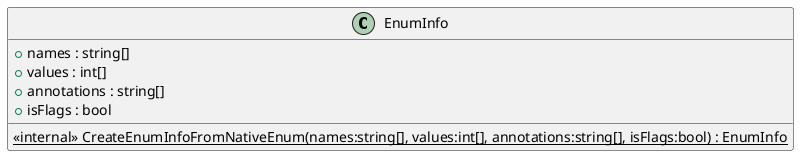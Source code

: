 @startuml
class EnumInfo {
    + names : string[]
    + values : int[]
    + annotations : string[]
    + isFlags : bool
    <<internal>> {static} CreateEnumInfoFromNativeEnum(names:string[], values:int[], annotations:string[], isFlags:bool) : EnumInfo
}
@enduml
